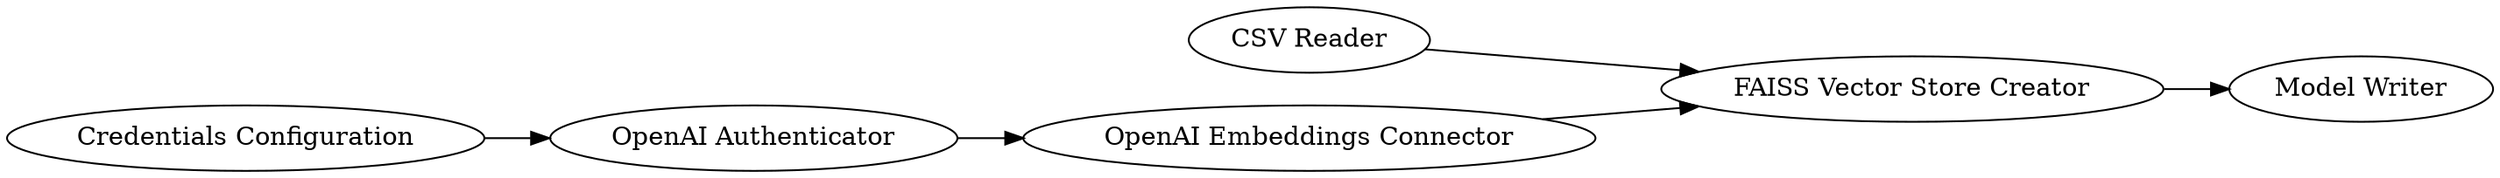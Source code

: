 digraph {
	1 [label="CSV Reader"]
	82 [label="Credentials Configuration"]
	106 [label="OpenAI Authenticator"]
	137 [label="OpenAI Embeddings Connector"]
	189 [label="Model Writer"]
	1741 [label="FAISS Vector Store Creator"]
	1 -> 1741
	82 -> 106
	106 -> 137
	137 -> 1741
	1741 -> 189
	rankdir=LR
}
